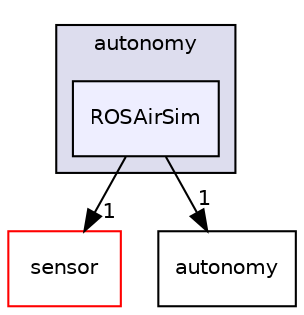 digraph "/root/scrimmage/scrimmage/include/scrimmage/plugins/autonomy/ROSAirSim" {
  compound=true
  node [ fontsize="10", fontname="Helvetica"];
  edge [ labelfontsize="10", labelfontname="Helvetica"];
  subgraph clusterdir_5aacfe0deb1b51de3b8a4437197fbda8 {
    graph [ bgcolor="#ddddee", pencolor="black", label="autonomy" fontname="Helvetica", fontsize="10", URL="dir_5aacfe0deb1b51de3b8a4437197fbda8.html"]
  dir_ccf9ede14d1e971c374e2bcbdf4cc51e [shape=box, label="ROSAirSim", style="filled", fillcolor="#eeeeff", pencolor="black", URL="dir_ccf9ede14d1e971c374e2bcbdf4cc51e.html"];
  }
  dir_000479e1305f0edebbccb6008dd63eeb [shape=box label="sensor" fillcolor="white" style="filled" color="red" URL="dir_000479e1305f0edebbccb6008dd63eeb.html"];
  dir_b3bb4020ef55165afbb203d4dc0e2378 [shape=box label="autonomy" URL="dir_b3bb4020ef55165afbb203d4dc0e2378.html"];
  dir_ccf9ede14d1e971c374e2bcbdf4cc51e->dir_000479e1305f0edebbccb6008dd63eeb [headlabel="1", labeldistance=1.5 headhref="dir_000046_000131.html"];
  dir_ccf9ede14d1e971c374e2bcbdf4cc51e->dir_b3bb4020ef55165afbb203d4dc0e2378 [headlabel="1", labeldistance=1.5 headhref="dir_000046_000006.html"];
}
